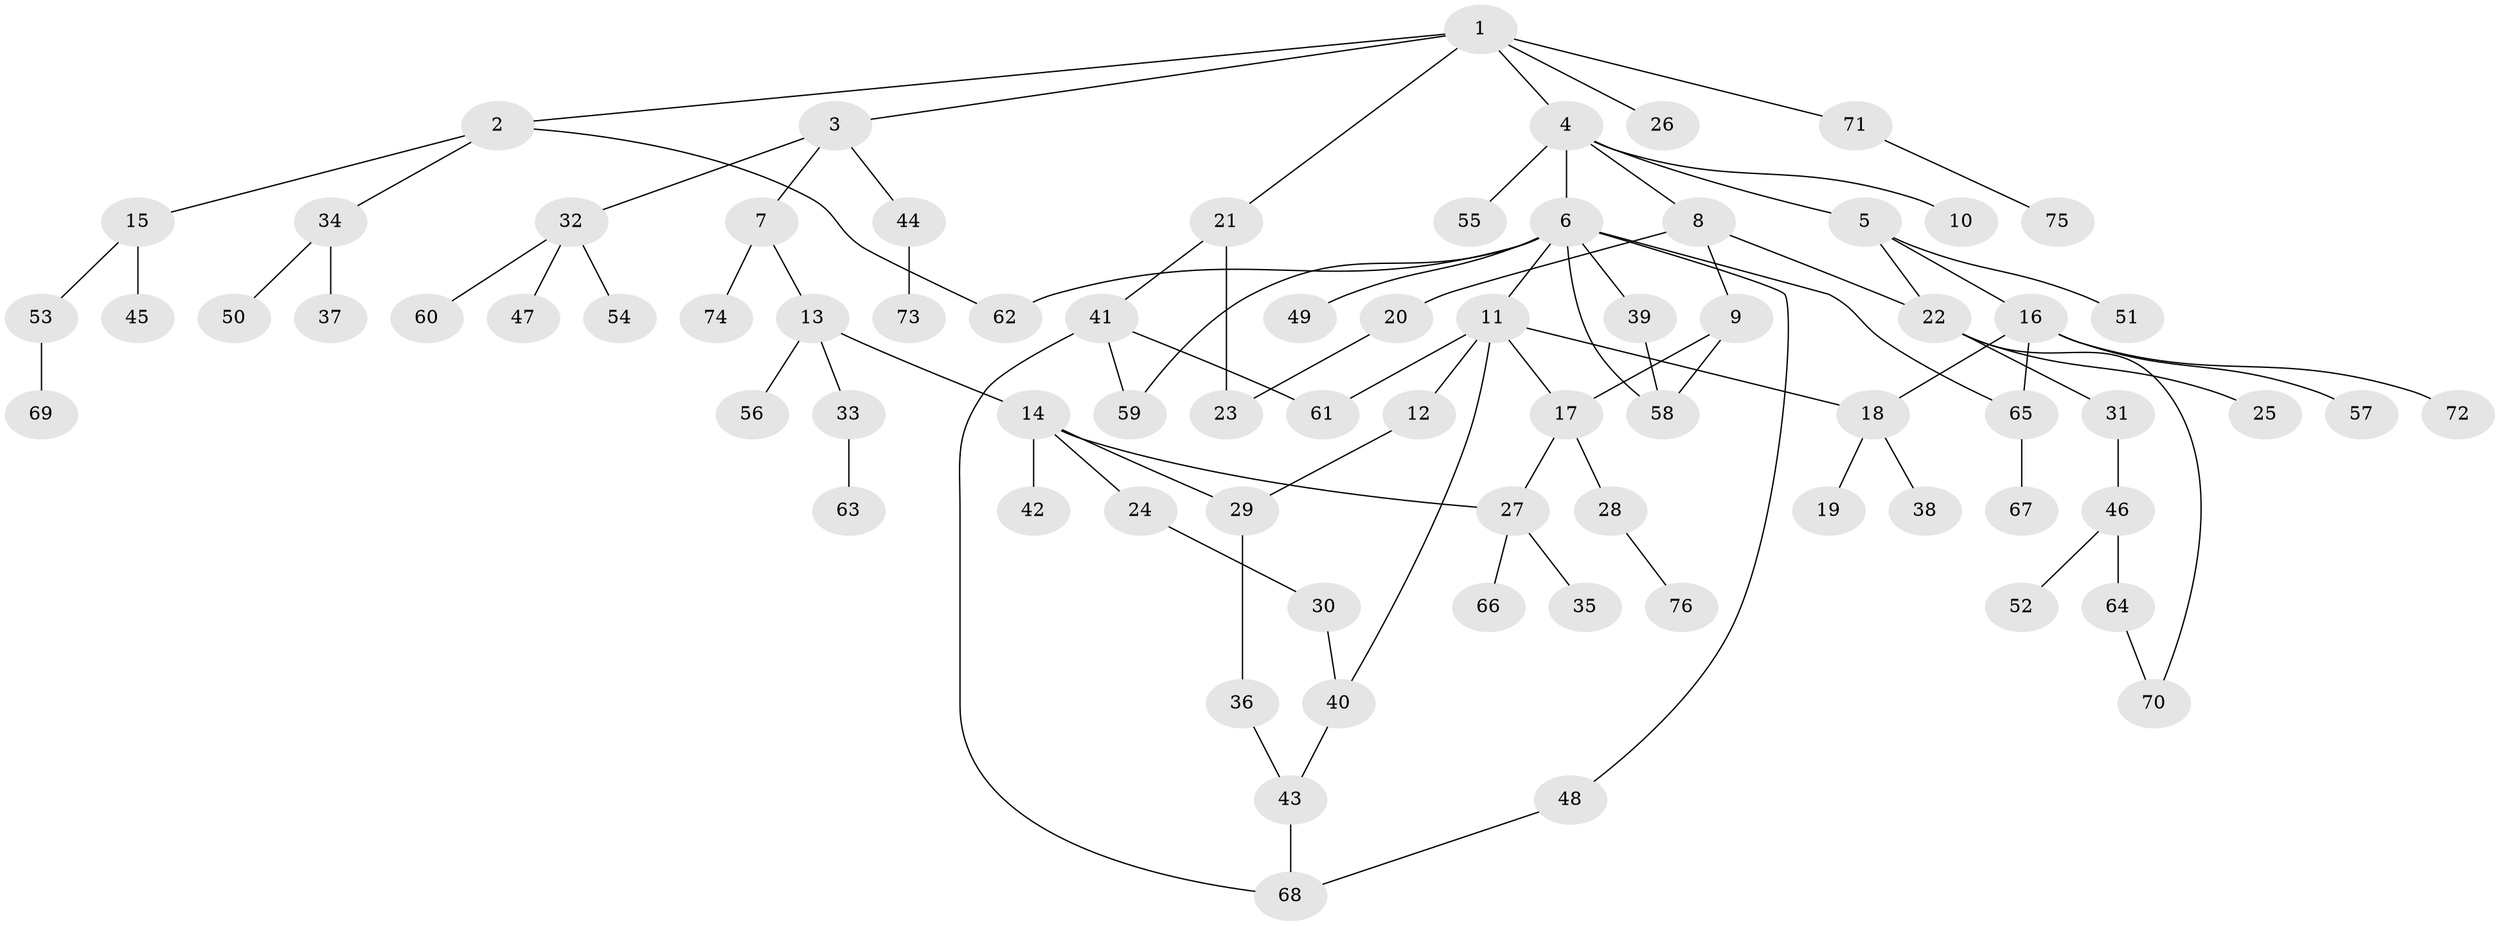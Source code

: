// Generated by graph-tools (version 1.1) at 2025/41/03/09/25 04:41:10]
// undirected, 76 vertices, 92 edges
graph export_dot {
graph [start="1"]
  node [color=gray90,style=filled];
  1;
  2;
  3;
  4;
  5;
  6;
  7;
  8;
  9;
  10;
  11;
  12;
  13;
  14;
  15;
  16;
  17;
  18;
  19;
  20;
  21;
  22;
  23;
  24;
  25;
  26;
  27;
  28;
  29;
  30;
  31;
  32;
  33;
  34;
  35;
  36;
  37;
  38;
  39;
  40;
  41;
  42;
  43;
  44;
  45;
  46;
  47;
  48;
  49;
  50;
  51;
  52;
  53;
  54;
  55;
  56;
  57;
  58;
  59;
  60;
  61;
  62;
  63;
  64;
  65;
  66;
  67;
  68;
  69;
  70;
  71;
  72;
  73;
  74;
  75;
  76;
  1 -- 2;
  1 -- 3;
  1 -- 4;
  1 -- 21;
  1 -- 26;
  1 -- 71;
  2 -- 15;
  2 -- 34;
  2 -- 62;
  3 -- 7;
  3 -- 32;
  3 -- 44;
  4 -- 5;
  4 -- 6;
  4 -- 8;
  4 -- 10;
  4 -- 55;
  5 -- 16;
  5 -- 22;
  5 -- 51;
  6 -- 11;
  6 -- 39;
  6 -- 48;
  6 -- 49;
  6 -- 62;
  6 -- 65;
  6 -- 58;
  6 -- 59;
  7 -- 13;
  7 -- 74;
  8 -- 9;
  8 -- 20;
  8 -- 22;
  9 -- 58;
  9 -- 17;
  11 -- 12;
  11 -- 17;
  11 -- 18;
  11 -- 40;
  11 -- 61;
  12 -- 29;
  13 -- 14;
  13 -- 33;
  13 -- 56;
  14 -- 24;
  14 -- 27;
  14 -- 29;
  14 -- 42;
  15 -- 45;
  15 -- 53;
  16 -- 57;
  16 -- 72;
  16 -- 65;
  16 -- 18;
  17 -- 28;
  17 -- 27;
  18 -- 19;
  18 -- 38;
  20 -- 23;
  21 -- 23;
  21 -- 41;
  22 -- 25;
  22 -- 31;
  22 -- 70;
  24 -- 30;
  27 -- 35;
  27 -- 66;
  28 -- 76;
  29 -- 36;
  30 -- 40;
  31 -- 46;
  32 -- 47;
  32 -- 54;
  32 -- 60;
  33 -- 63;
  34 -- 37;
  34 -- 50;
  36 -- 43;
  39 -- 58;
  40 -- 43;
  41 -- 59;
  41 -- 61;
  41 -- 68;
  43 -- 68;
  44 -- 73;
  46 -- 52;
  46 -- 64;
  48 -- 68;
  53 -- 69;
  64 -- 70;
  65 -- 67;
  71 -- 75;
}
